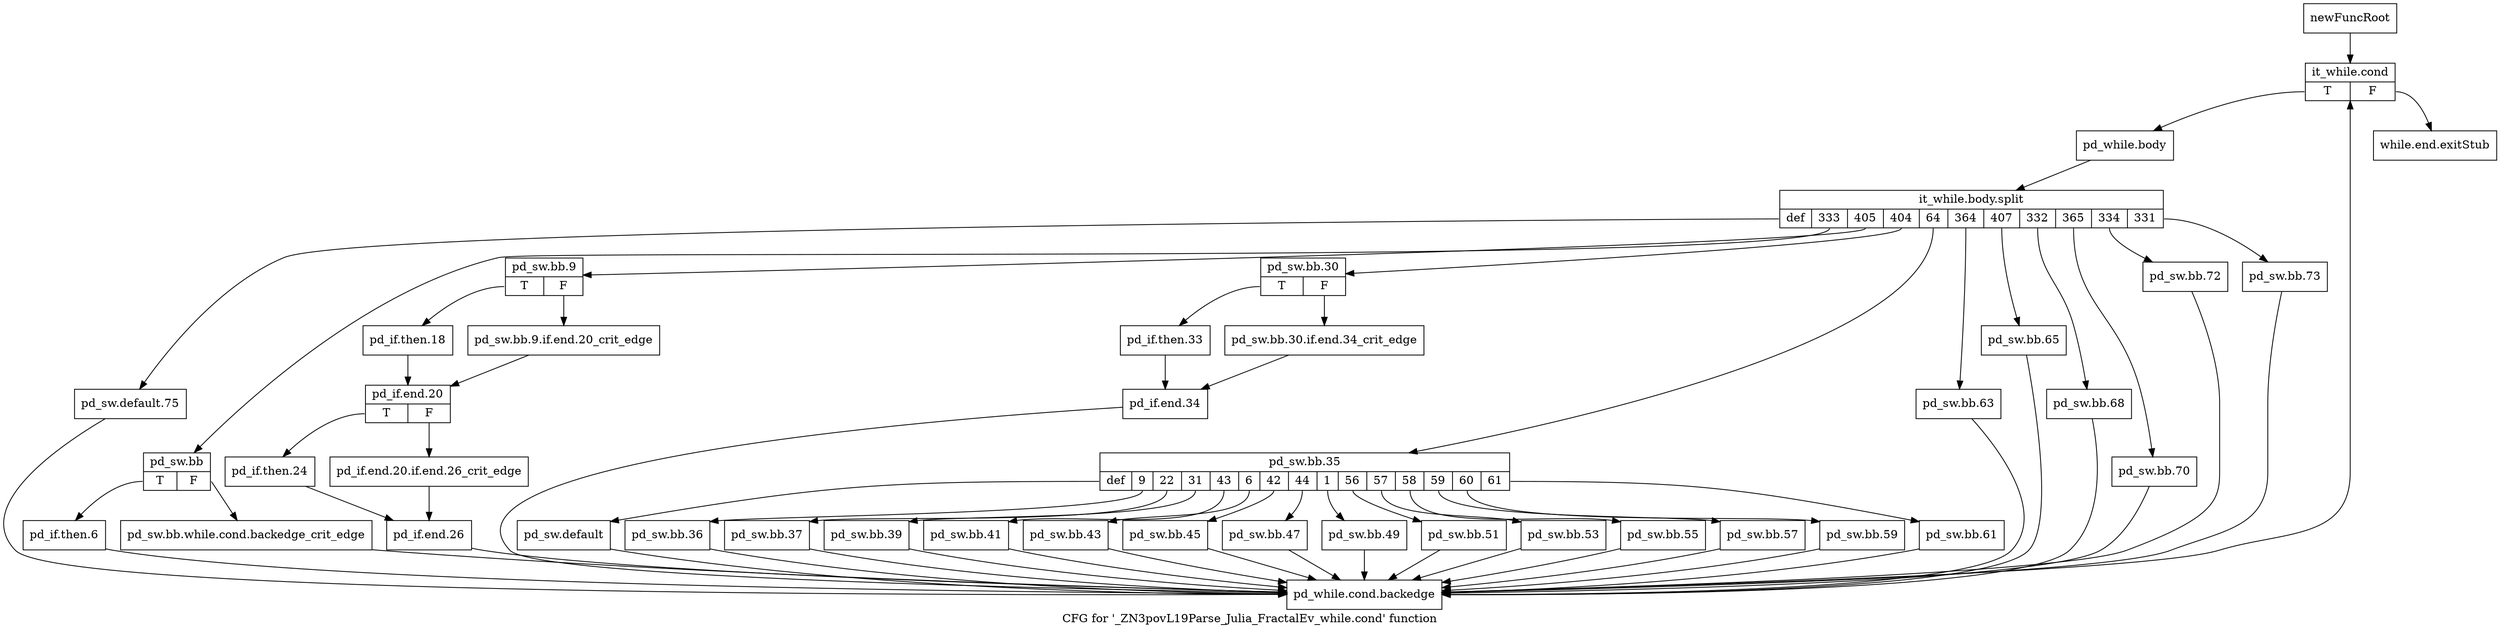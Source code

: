 digraph "CFG for '_ZN3povL19Parse_Julia_FractalEv_while.cond' function" {
	label="CFG for '_ZN3povL19Parse_Julia_FractalEv_while.cond' function";

	Node0x275b220 [shape=record,label="{newFuncRoot}"];
	Node0x275b220 -> Node0x275b2c0;
	Node0x275b270 [shape=record,label="{while.end.exitStub}"];
	Node0x275b2c0 [shape=record,label="{it_while.cond|{<s0>T|<s1>F}}"];
	Node0x275b2c0:s0 -> Node0x275b310;
	Node0x275b2c0:s1 -> Node0x275b270;
	Node0x275b310 [shape=record,label="{pd_while.body}"];
	Node0x275b310 -> Node0x37409f0;
	Node0x37409f0 [shape=record,label="{it_while.body.split|{<s0>def|<s1>333|<s2>405|<s3>404|<s4>64|<s5>364|<s6>407|<s7>332|<s8>365|<s9>334|<s10>331}}"];
	Node0x37409f0:s0 -> Node0x275bea0;
	Node0x37409f0:s1 -> Node0x275bdb0;
	Node0x37409f0:s2 -> Node0x275bb80;
	Node0x37409f0:s3 -> Node0x275ba40;
	Node0x37409f0:s4 -> Node0x275b540;
	Node0x37409f0:s5 -> Node0x275b4f0;
	Node0x37409f0:s6 -> Node0x275b4a0;
	Node0x37409f0:s7 -> Node0x275b450;
	Node0x37409f0:s8 -> Node0x275b400;
	Node0x37409f0:s9 -> Node0x275b3b0;
	Node0x37409f0:s10 -> Node0x275b360;
	Node0x275b360 [shape=record,label="{pd_sw.bb.73}"];
	Node0x275b360 -> Node0x275bef0;
	Node0x275b3b0 [shape=record,label="{pd_sw.bb.72}"];
	Node0x275b3b0 -> Node0x275bef0;
	Node0x275b400 [shape=record,label="{pd_sw.bb.70}"];
	Node0x275b400 -> Node0x275bef0;
	Node0x275b450 [shape=record,label="{pd_sw.bb.68}"];
	Node0x275b450 -> Node0x275bef0;
	Node0x275b4a0 [shape=record,label="{pd_sw.bb.65}"];
	Node0x275b4a0 -> Node0x275bef0;
	Node0x275b4f0 [shape=record,label="{pd_sw.bb.63}"];
	Node0x275b4f0 -> Node0x275bef0;
	Node0x275b540 [shape=record,label="{pd_sw.bb.35|{<s0>def|<s1>9|<s2>22|<s3>31|<s4>43|<s5>6|<s6>42|<s7>44|<s8>1|<s9>56|<s10>57|<s11>58|<s12>59|<s13>60|<s14>61}}"];
	Node0x275b540:s0 -> Node0x275b9f0;
	Node0x275b540:s1 -> Node0x275b9a0;
	Node0x275b540:s2 -> Node0x275b950;
	Node0x275b540:s3 -> Node0x275b900;
	Node0x275b540:s4 -> Node0x275b8b0;
	Node0x275b540:s5 -> Node0x275b860;
	Node0x275b540:s6 -> Node0x275b810;
	Node0x275b540:s7 -> Node0x275b7c0;
	Node0x275b540:s8 -> Node0x275b770;
	Node0x275b540:s9 -> Node0x275b720;
	Node0x275b540:s10 -> Node0x275b6d0;
	Node0x275b540:s11 -> Node0x275b680;
	Node0x275b540:s12 -> Node0x275b630;
	Node0x275b540:s13 -> Node0x275b5e0;
	Node0x275b540:s14 -> Node0x275b590;
	Node0x275b590 [shape=record,label="{pd_sw.bb.61}"];
	Node0x275b590 -> Node0x275bef0;
	Node0x275b5e0 [shape=record,label="{pd_sw.bb.59}"];
	Node0x275b5e0 -> Node0x275bef0;
	Node0x275b630 [shape=record,label="{pd_sw.bb.57}"];
	Node0x275b630 -> Node0x275bef0;
	Node0x275b680 [shape=record,label="{pd_sw.bb.55}"];
	Node0x275b680 -> Node0x275bef0;
	Node0x275b6d0 [shape=record,label="{pd_sw.bb.53}"];
	Node0x275b6d0 -> Node0x275bef0;
	Node0x275b720 [shape=record,label="{pd_sw.bb.51}"];
	Node0x275b720 -> Node0x275bef0;
	Node0x275b770 [shape=record,label="{pd_sw.bb.49}"];
	Node0x275b770 -> Node0x275bef0;
	Node0x275b7c0 [shape=record,label="{pd_sw.bb.47}"];
	Node0x275b7c0 -> Node0x275bef0;
	Node0x275b810 [shape=record,label="{pd_sw.bb.45}"];
	Node0x275b810 -> Node0x275bef0;
	Node0x275b860 [shape=record,label="{pd_sw.bb.43}"];
	Node0x275b860 -> Node0x275bef0;
	Node0x275b8b0 [shape=record,label="{pd_sw.bb.41}"];
	Node0x275b8b0 -> Node0x275bef0;
	Node0x275b900 [shape=record,label="{pd_sw.bb.39}"];
	Node0x275b900 -> Node0x275bef0;
	Node0x275b950 [shape=record,label="{pd_sw.bb.37}"];
	Node0x275b950 -> Node0x275bef0;
	Node0x275b9a0 [shape=record,label="{pd_sw.bb.36}"];
	Node0x275b9a0 -> Node0x275bef0;
	Node0x275b9f0 [shape=record,label="{pd_sw.default}"];
	Node0x275b9f0 -> Node0x275bef0;
	Node0x275ba40 [shape=record,label="{pd_sw.bb.30|{<s0>T|<s1>F}}"];
	Node0x275ba40:s0 -> Node0x275bae0;
	Node0x275ba40:s1 -> Node0x275ba90;
	Node0x275ba90 [shape=record,label="{pd_sw.bb.30.if.end.34_crit_edge}"];
	Node0x275ba90 -> Node0x275bb30;
	Node0x275bae0 [shape=record,label="{pd_if.then.33}"];
	Node0x275bae0 -> Node0x275bb30;
	Node0x275bb30 [shape=record,label="{pd_if.end.34}"];
	Node0x275bb30 -> Node0x275bef0;
	Node0x275bb80 [shape=record,label="{pd_sw.bb.9|{<s0>T|<s1>F}}"];
	Node0x275bb80:s0 -> Node0x275bc20;
	Node0x275bb80:s1 -> Node0x275bbd0;
	Node0x275bbd0 [shape=record,label="{pd_sw.bb.9.if.end.20_crit_edge}"];
	Node0x275bbd0 -> Node0x275bc70;
	Node0x275bc20 [shape=record,label="{pd_if.then.18}"];
	Node0x275bc20 -> Node0x275bc70;
	Node0x275bc70 [shape=record,label="{pd_if.end.20|{<s0>T|<s1>F}}"];
	Node0x275bc70:s0 -> Node0x275bd10;
	Node0x275bc70:s1 -> Node0x275bcc0;
	Node0x275bcc0 [shape=record,label="{pd_if.end.20.if.end.26_crit_edge}"];
	Node0x275bcc0 -> Node0x275bd60;
	Node0x275bd10 [shape=record,label="{pd_if.then.24}"];
	Node0x275bd10 -> Node0x275bd60;
	Node0x275bd60 [shape=record,label="{pd_if.end.26}"];
	Node0x275bd60 -> Node0x275bef0;
	Node0x275bdb0 [shape=record,label="{pd_sw.bb|{<s0>T|<s1>F}}"];
	Node0x275bdb0:s0 -> Node0x275be50;
	Node0x275bdb0:s1 -> Node0x275be00;
	Node0x275be00 [shape=record,label="{pd_sw.bb.while.cond.backedge_crit_edge}"];
	Node0x275be00 -> Node0x275bef0;
	Node0x275be50 [shape=record,label="{pd_if.then.6}"];
	Node0x275be50 -> Node0x275bef0;
	Node0x275bea0 [shape=record,label="{pd_sw.default.75}"];
	Node0x275bea0 -> Node0x275bef0;
	Node0x275bef0 [shape=record,label="{pd_while.cond.backedge}"];
	Node0x275bef0 -> Node0x275b2c0;
}
